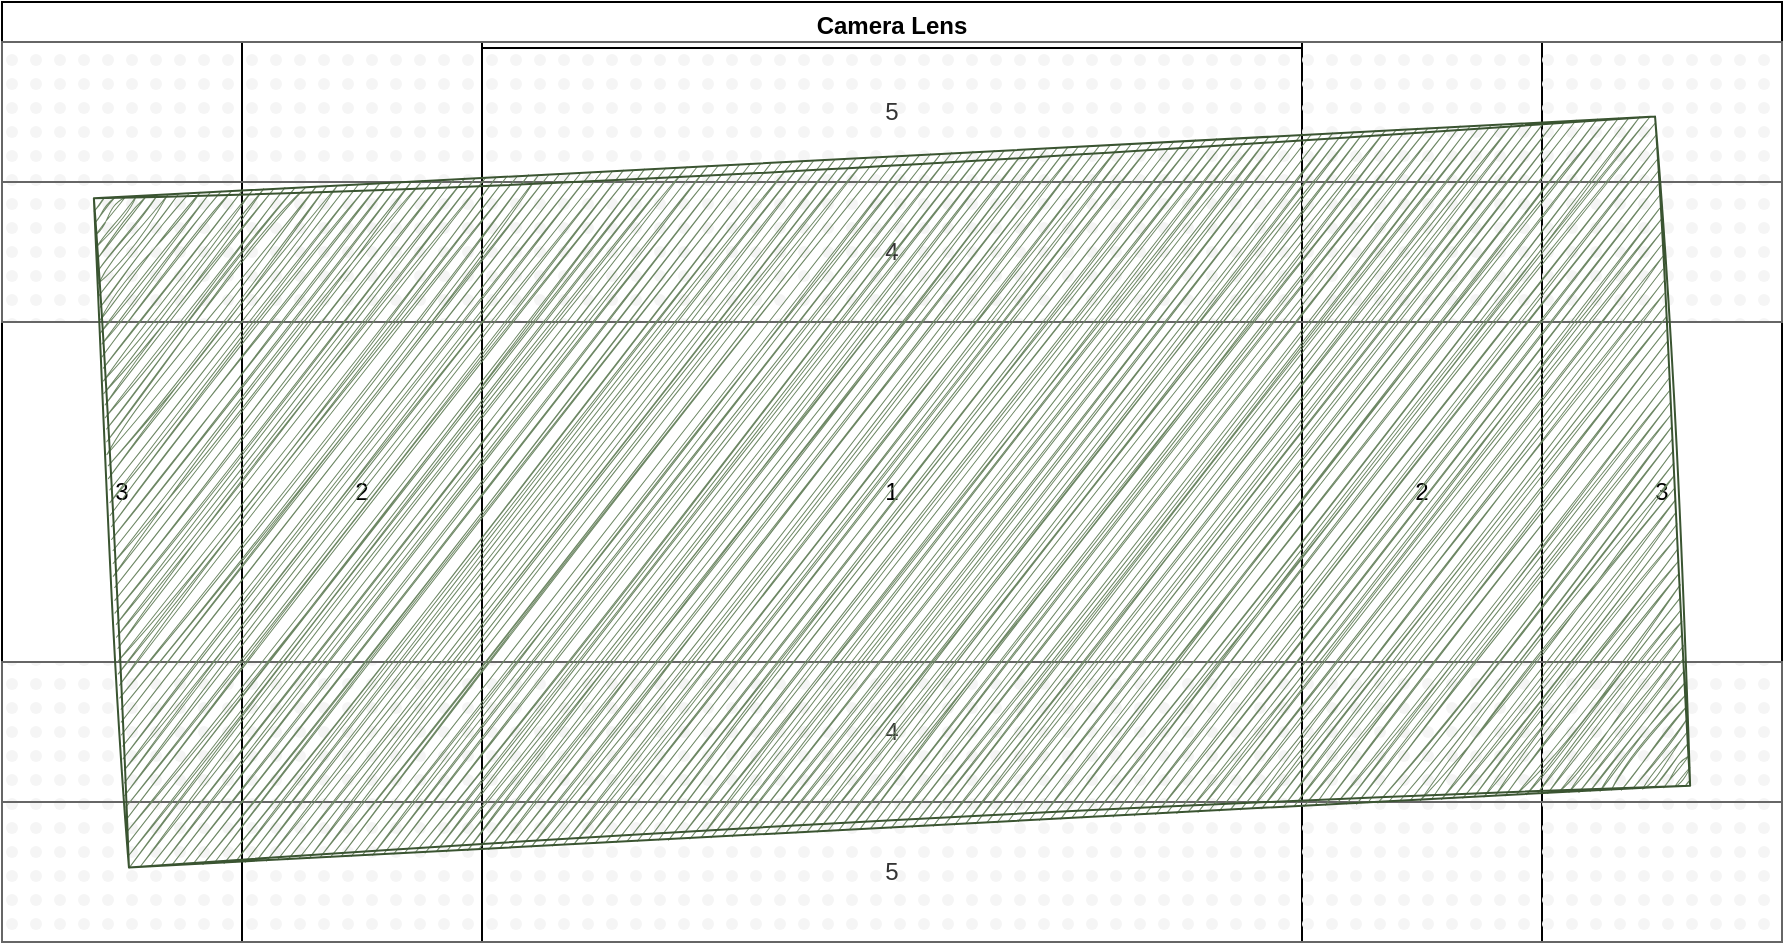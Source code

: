 <mxfile version="26.0.8">
  <diagram name="Page-1" id="psioz2_gUKKFnPZhxROE">
    <mxGraphModel dx="2308" dy="725" grid="1" gridSize="10" guides="1" tooltips="1" connect="1" arrows="1" fold="1" page="1" pageScale="1" pageWidth="900" pageHeight="1600" math="0" shadow="0">
      <root>
        <mxCell id="0" />
        <mxCell id="1" parent="0" />
        <mxCell id="mW63rpHX_9EoTPeY_-Ee-2" value="Camera Lens" style="swimlane;whiteSpace=wrap;html=1;" vertex="1" parent="1">
          <mxGeometry x="-80" y="60" width="890" height="470" as="geometry" />
        </mxCell>
        <mxCell id="mW63rpHX_9EoTPeY_-Ee-1" value="1" style="rounded=0;whiteSpace=wrap;html=1;" vertex="1" parent="mW63rpHX_9EoTPeY_-Ee-2">
          <mxGeometry x="240" y="160" width="410" height="170" as="geometry" />
        </mxCell>
        <mxCell id="mW63rpHX_9EoTPeY_-Ee-3" value="2" style="rounded=0;whiteSpace=wrap;html=1;" vertex="1" parent="mW63rpHX_9EoTPeY_-Ee-2">
          <mxGeometry x="650" y="20" width="120" height="450" as="geometry" />
        </mxCell>
        <mxCell id="mW63rpHX_9EoTPeY_-Ee-4" value="3" style="rounded=0;whiteSpace=wrap;html=1;" vertex="1" parent="mW63rpHX_9EoTPeY_-Ee-2">
          <mxGeometry x="770" y="20" width="120" height="450" as="geometry" />
        </mxCell>
        <mxCell id="mW63rpHX_9EoTPeY_-Ee-5" value="2" style="rounded=0;whiteSpace=wrap;html=1;" vertex="1" parent="mW63rpHX_9EoTPeY_-Ee-2">
          <mxGeometry x="120" y="20" width="120" height="450" as="geometry" />
        </mxCell>
        <mxCell id="mW63rpHX_9EoTPeY_-Ee-6" value="3" style="rounded=0;whiteSpace=wrap;html=1;" vertex="1" parent="mW63rpHX_9EoTPeY_-Ee-2">
          <mxGeometry y="20" width="120" height="450" as="geometry" />
        </mxCell>
        <mxCell id="mW63rpHX_9EoTPeY_-Ee-9" value="4" style="rounded=0;whiteSpace=wrap;html=1;fillColor=#f5f5f5;strokeColor=#666666;fillStyle=dots;fontColor=#333333;" vertex="1" parent="mW63rpHX_9EoTPeY_-Ee-2">
          <mxGeometry y="90" width="890" height="70" as="geometry" />
        </mxCell>
        <mxCell id="mW63rpHX_9EoTPeY_-Ee-11" value="5" style="rounded=0;whiteSpace=wrap;html=1;fillColor=#f5f5f5;strokeColor=#666666;fillStyle=dots;fontColor=#333333;" vertex="1" parent="mW63rpHX_9EoTPeY_-Ee-2">
          <mxGeometry y="20" width="890" height="70" as="geometry" />
        </mxCell>
        <mxCell id="mW63rpHX_9EoTPeY_-Ee-12" value="4" style="rounded=0;whiteSpace=wrap;html=1;fillColor=#f5f5f5;strokeColor=#666666;fillStyle=dots;fontColor=#333333;" vertex="1" parent="mW63rpHX_9EoTPeY_-Ee-2">
          <mxGeometry y="330" width="890" height="70" as="geometry" />
        </mxCell>
        <mxCell id="mW63rpHX_9EoTPeY_-Ee-13" value="5" style="rounded=0;whiteSpace=wrap;html=1;fillColor=#f5f5f5;strokeColor=#666666;fillStyle=dots;fontColor=#333333;" vertex="1" parent="mW63rpHX_9EoTPeY_-Ee-2">
          <mxGeometry y="400" width="890" height="70" as="geometry" />
        </mxCell>
        <mxCell id="mW63rpHX_9EoTPeY_-Ee-14" value="" style="rounded=0;whiteSpace=wrap;html=1;fillColor=#6d8764;strokeColor=#3A5431;fillStyle=auto;sketch=1;curveFitting=1;jiggle=2;fontColor=#ffffff;rotation=-3;" vertex="1" parent="mW63rpHX_9EoTPeY_-Ee-2">
          <mxGeometry x="54.17" y="77.5" width="781.66" height="335" as="geometry" />
        </mxCell>
      </root>
    </mxGraphModel>
  </diagram>
</mxfile>
